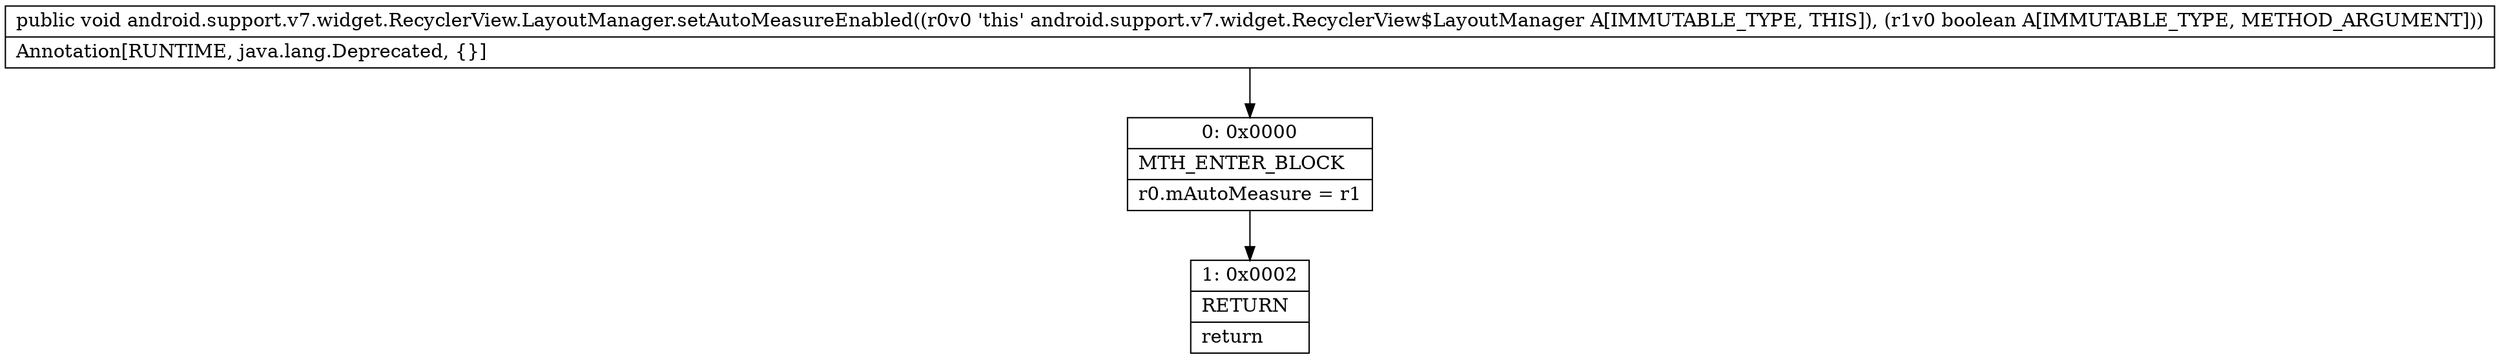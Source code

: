 digraph "CFG forandroid.support.v7.widget.RecyclerView.LayoutManager.setAutoMeasureEnabled(Z)V" {
Node_0 [shape=record,label="{0\:\ 0x0000|MTH_ENTER_BLOCK\l|r0.mAutoMeasure = r1\l}"];
Node_1 [shape=record,label="{1\:\ 0x0002|RETURN\l|return\l}"];
MethodNode[shape=record,label="{public void android.support.v7.widget.RecyclerView.LayoutManager.setAutoMeasureEnabled((r0v0 'this' android.support.v7.widget.RecyclerView$LayoutManager A[IMMUTABLE_TYPE, THIS]), (r1v0 boolean A[IMMUTABLE_TYPE, METHOD_ARGUMENT]))  | Annotation[RUNTIME, java.lang.Deprecated, \{\}]\l}"];
MethodNode -> Node_0;
Node_0 -> Node_1;
}

